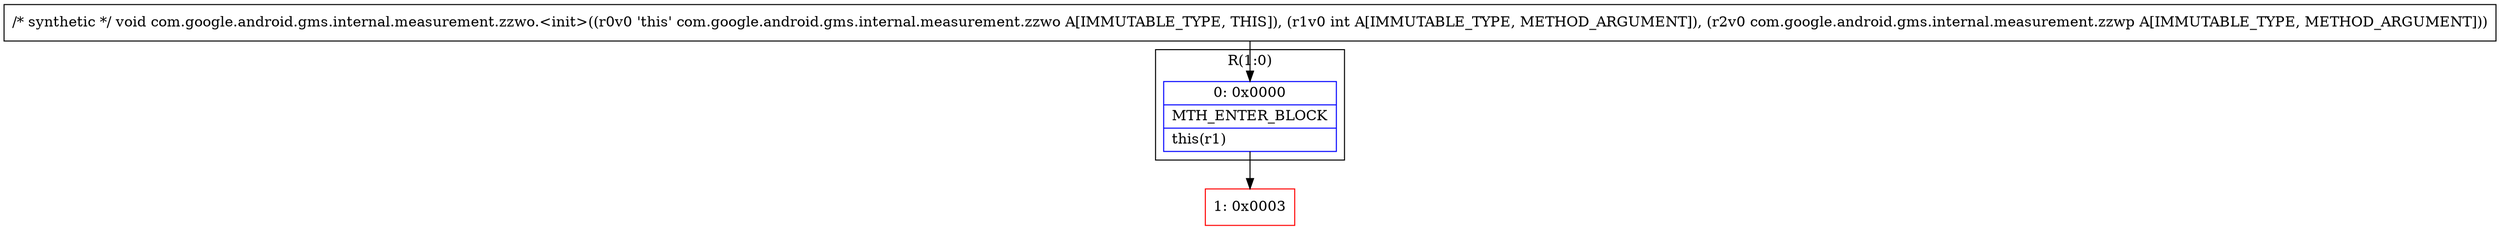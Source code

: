 digraph "CFG forcom.google.android.gms.internal.measurement.zzwo.\<init\>(ILcom\/google\/android\/gms\/internal\/measurement\/zzwp;)V" {
subgraph cluster_Region_555028817 {
label = "R(1:0)";
node [shape=record,color=blue];
Node_0 [shape=record,label="{0\:\ 0x0000|MTH_ENTER_BLOCK\l|this(r1)\l}"];
}
Node_1 [shape=record,color=red,label="{1\:\ 0x0003}"];
MethodNode[shape=record,label="{\/* synthetic *\/ void com.google.android.gms.internal.measurement.zzwo.\<init\>((r0v0 'this' com.google.android.gms.internal.measurement.zzwo A[IMMUTABLE_TYPE, THIS]), (r1v0 int A[IMMUTABLE_TYPE, METHOD_ARGUMENT]), (r2v0 com.google.android.gms.internal.measurement.zzwp A[IMMUTABLE_TYPE, METHOD_ARGUMENT])) }"];
MethodNode -> Node_0;
Node_0 -> Node_1;
}

